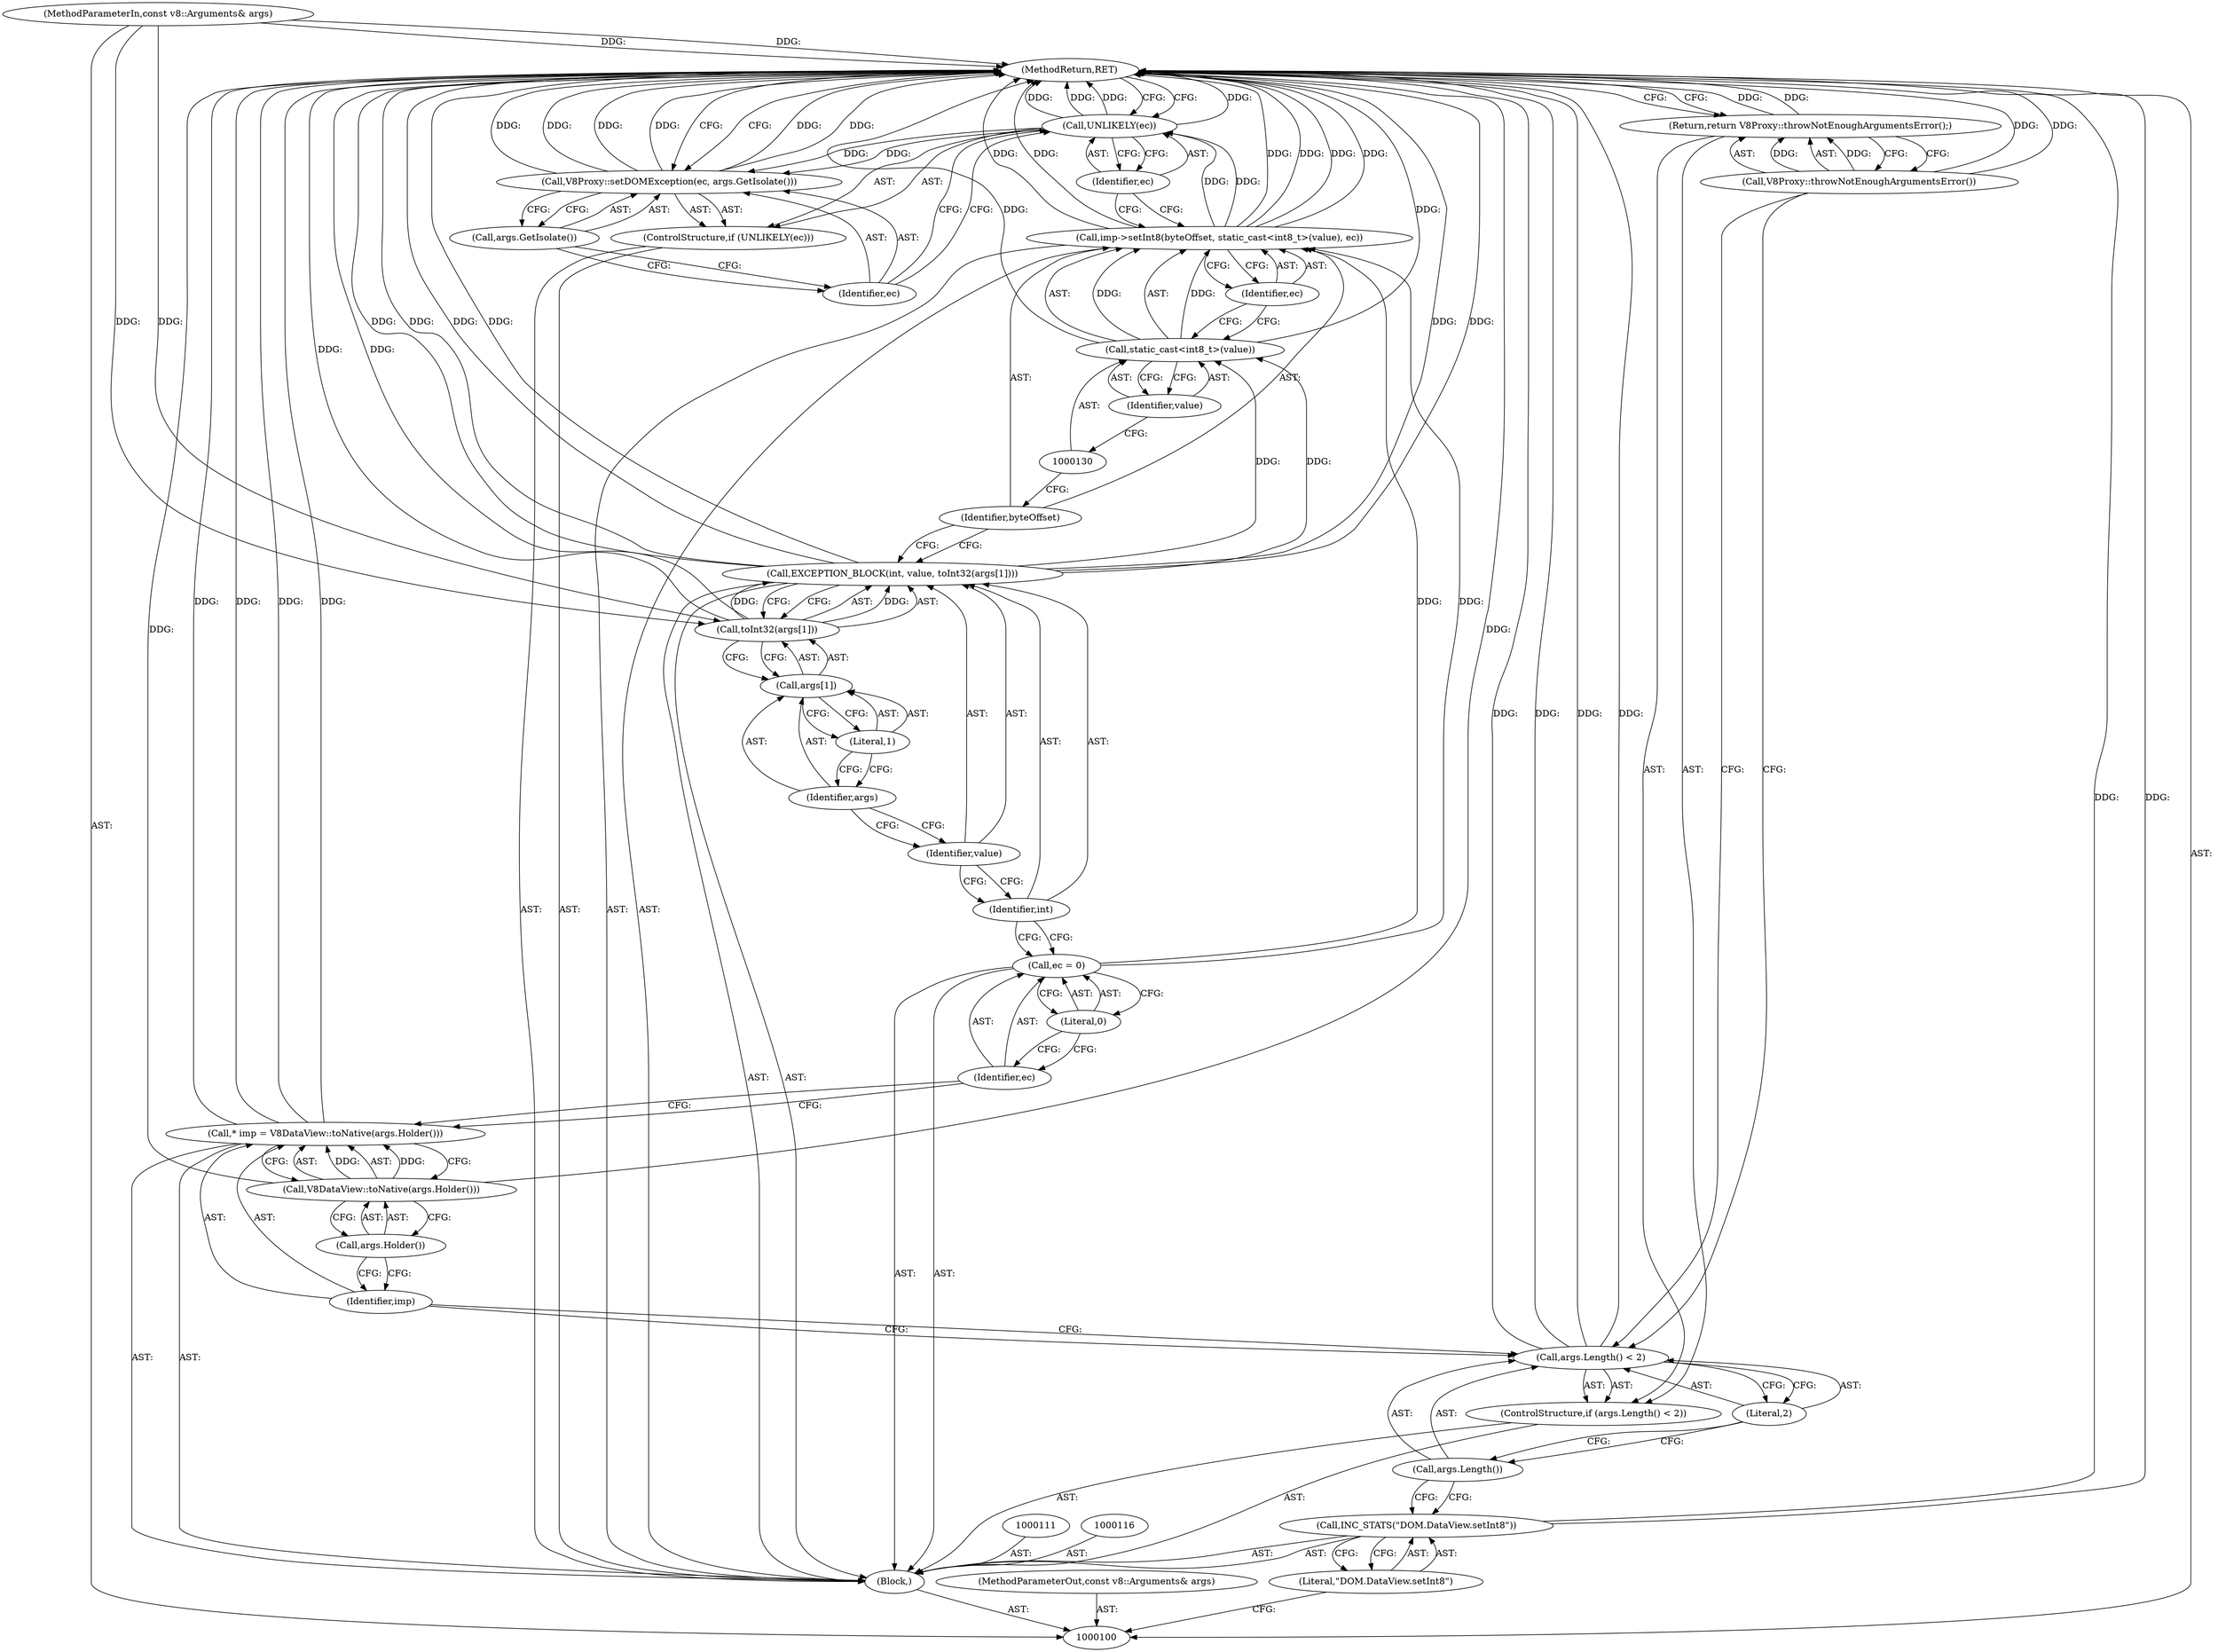 digraph "1_Chrome_e9372a1bfd3588a80fcf49aa07321f0971dd6091_48" {
"1000139" [label="(MethodReturn,RET)"];
"1000101" [label="(MethodParameterIn,const v8::Arguments& args)"];
"1000213" [label="(MethodParameterOut,const v8::Arguments& args)"];
"1000121" [label="(Identifier,int)"];
"1000122" [label="(Identifier,value)"];
"1000123" [label="(Call,toInt32(args[1]))"];
"1000120" [label="(Call,EXCEPTION_BLOCK(int, value, toInt32(args[1])))"];
"1000124" [label="(Call,args[1])"];
"1000125" [label="(Identifier,args)"];
"1000126" [label="(Literal,1)"];
"1000128" [label="(Identifier,byteOffset)"];
"1000129" [label="(Call,static_cast<int8_t>(value))"];
"1000127" [label="(Call,imp->setInt8(byteOffset, static_cast<int8_t>(value), ec))"];
"1000131" [label="(Identifier,value)"];
"1000132" [label="(Identifier,ec)"];
"1000135" [label="(Identifier,ec)"];
"1000133" [label="(ControlStructure,if (UNLIKELY(ec)))"];
"1000134" [label="(Call,UNLIKELY(ec))"];
"1000137" [label="(Identifier,ec)"];
"1000138" [label="(Call,args.GetIsolate())"];
"1000136" [label="(Call,V8Proxy::setDOMException(ec, args.GetIsolate()))"];
"1000102" [label="(Block,)"];
"1000104" [label="(Literal,\"DOM.DataView.setInt8\")"];
"1000103" [label="(Call,INC_STATS(\"DOM.DataView.setInt8\"))"];
"1000108" [label="(Literal,2)"];
"1000105" [label="(ControlStructure,if (args.Length() < 2))"];
"1000106" [label="(Call,args.Length() < 2)"];
"1000107" [label="(Call,args.Length())"];
"1000110" [label="(Call,V8Proxy::throwNotEnoughArgumentsError())"];
"1000109" [label="(Return,return V8Proxy::throwNotEnoughArgumentsError();)"];
"1000112" [label="(Call,* imp = V8DataView::toNative(args.Holder()))"];
"1000113" [label="(Identifier,imp)"];
"1000114" [label="(Call,V8DataView::toNative(args.Holder()))"];
"1000115" [label="(Call,args.Holder())"];
"1000117" [label="(Call,ec = 0)"];
"1000118" [label="(Identifier,ec)"];
"1000119" [label="(Literal,0)"];
"1000139" -> "1000100"  [label="AST: "];
"1000139" -> "1000109"  [label="CFG: "];
"1000139" -> "1000136"  [label="CFG: "];
"1000139" -> "1000134"  [label="CFG: "];
"1000106" -> "1000139"  [label="DDG: "];
"1000106" -> "1000139"  [label="DDG: "];
"1000112" -> "1000139"  [label="DDG: "];
"1000112" -> "1000139"  [label="DDG: "];
"1000120" -> "1000139"  [label="DDG: "];
"1000120" -> "1000139"  [label="DDG: "];
"1000120" -> "1000139"  [label="DDG: "];
"1000127" -> "1000139"  [label="DDG: "];
"1000127" -> "1000139"  [label="DDG: "];
"1000127" -> "1000139"  [label="DDG: "];
"1000136" -> "1000139"  [label="DDG: "];
"1000136" -> "1000139"  [label="DDG: "];
"1000136" -> "1000139"  [label="DDG: "];
"1000103" -> "1000139"  [label="DDG: "];
"1000134" -> "1000139"  [label="DDG: "];
"1000134" -> "1000139"  [label="DDG: "];
"1000114" -> "1000139"  [label="DDG: "];
"1000101" -> "1000139"  [label="DDG: "];
"1000110" -> "1000139"  [label="DDG: "];
"1000129" -> "1000139"  [label="DDG: "];
"1000123" -> "1000139"  [label="DDG: "];
"1000109" -> "1000139"  [label="DDG: "];
"1000101" -> "1000100"  [label="AST: "];
"1000101" -> "1000139"  [label="DDG: "];
"1000101" -> "1000123"  [label="DDG: "];
"1000213" -> "1000100"  [label="AST: "];
"1000121" -> "1000120"  [label="AST: "];
"1000121" -> "1000117"  [label="CFG: "];
"1000122" -> "1000121"  [label="CFG: "];
"1000122" -> "1000120"  [label="AST: "];
"1000122" -> "1000121"  [label="CFG: "];
"1000125" -> "1000122"  [label="CFG: "];
"1000123" -> "1000120"  [label="AST: "];
"1000123" -> "1000124"  [label="CFG: "];
"1000124" -> "1000123"  [label="AST: "];
"1000120" -> "1000123"  [label="CFG: "];
"1000123" -> "1000139"  [label="DDG: "];
"1000123" -> "1000120"  [label="DDG: "];
"1000101" -> "1000123"  [label="DDG: "];
"1000120" -> "1000102"  [label="AST: "];
"1000120" -> "1000123"  [label="CFG: "];
"1000121" -> "1000120"  [label="AST: "];
"1000122" -> "1000120"  [label="AST: "];
"1000123" -> "1000120"  [label="AST: "];
"1000128" -> "1000120"  [label="CFG: "];
"1000120" -> "1000139"  [label="DDG: "];
"1000120" -> "1000139"  [label="DDG: "];
"1000120" -> "1000139"  [label="DDG: "];
"1000123" -> "1000120"  [label="DDG: "];
"1000120" -> "1000129"  [label="DDG: "];
"1000124" -> "1000123"  [label="AST: "];
"1000124" -> "1000126"  [label="CFG: "];
"1000125" -> "1000124"  [label="AST: "];
"1000126" -> "1000124"  [label="AST: "];
"1000123" -> "1000124"  [label="CFG: "];
"1000125" -> "1000124"  [label="AST: "];
"1000125" -> "1000122"  [label="CFG: "];
"1000126" -> "1000125"  [label="CFG: "];
"1000126" -> "1000124"  [label="AST: "];
"1000126" -> "1000125"  [label="CFG: "];
"1000124" -> "1000126"  [label="CFG: "];
"1000128" -> "1000127"  [label="AST: "];
"1000128" -> "1000120"  [label="CFG: "];
"1000130" -> "1000128"  [label="CFG: "];
"1000129" -> "1000127"  [label="AST: "];
"1000129" -> "1000131"  [label="CFG: "];
"1000130" -> "1000129"  [label="AST: "];
"1000131" -> "1000129"  [label="AST: "];
"1000132" -> "1000129"  [label="CFG: "];
"1000129" -> "1000139"  [label="DDG: "];
"1000129" -> "1000127"  [label="DDG: "];
"1000120" -> "1000129"  [label="DDG: "];
"1000127" -> "1000102"  [label="AST: "];
"1000127" -> "1000132"  [label="CFG: "];
"1000128" -> "1000127"  [label="AST: "];
"1000129" -> "1000127"  [label="AST: "];
"1000132" -> "1000127"  [label="AST: "];
"1000135" -> "1000127"  [label="CFG: "];
"1000127" -> "1000139"  [label="DDG: "];
"1000127" -> "1000139"  [label="DDG: "];
"1000127" -> "1000139"  [label="DDG: "];
"1000129" -> "1000127"  [label="DDG: "];
"1000117" -> "1000127"  [label="DDG: "];
"1000127" -> "1000134"  [label="DDG: "];
"1000131" -> "1000129"  [label="AST: "];
"1000131" -> "1000130"  [label="CFG: "];
"1000129" -> "1000131"  [label="CFG: "];
"1000132" -> "1000127"  [label="AST: "];
"1000132" -> "1000129"  [label="CFG: "];
"1000127" -> "1000132"  [label="CFG: "];
"1000135" -> "1000134"  [label="AST: "];
"1000135" -> "1000127"  [label="CFG: "];
"1000134" -> "1000135"  [label="CFG: "];
"1000133" -> "1000102"  [label="AST: "];
"1000134" -> "1000133"  [label="AST: "];
"1000136" -> "1000133"  [label="AST: "];
"1000134" -> "1000133"  [label="AST: "];
"1000134" -> "1000135"  [label="CFG: "];
"1000135" -> "1000134"  [label="AST: "];
"1000137" -> "1000134"  [label="CFG: "];
"1000139" -> "1000134"  [label="CFG: "];
"1000134" -> "1000139"  [label="DDG: "];
"1000134" -> "1000139"  [label="DDG: "];
"1000127" -> "1000134"  [label="DDG: "];
"1000134" -> "1000136"  [label="DDG: "];
"1000137" -> "1000136"  [label="AST: "];
"1000137" -> "1000134"  [label="CFG: "];
"1000138" -> "1000137"  [label="CFG: "];
"1000138" -> "1000136"  [label="AST: "];
"1000138" -> "1000137"  [label="CFG: "];
"1000136" -> "1000138"  [label="CFG: "];
"1000136" -> "1000133"  [label="AST: "];
"1000136" -> "1000138"  [label="CFG: "];
"1000137" -> "1000136"  [label="AST: "];
"1000138" -> "1000136"  [label="AST: "];
"1000139" -> "1000136"  [label="CFG: "];
"1000136" -> "1000139"  [label="DDG: "];
"1000136" -> "1000139"  [label="DDG: "];
"1000136" -> "1000139"  [label="DDG: "];
"1000134" -> "1000136"  [label="DDG: "];
"1000102" -> "1000100"  [label="AST: "];
"1000103" -> "1000102"  [label="AST: "];
"1000105" -> "1000102"  [label="AST: "];
"1000111" -> "1000102"  [label="AST: "];
"1000112" -> "1000102"  [label="AST: "];
"1000116" -> "1000102"  [label="AST: "];
"1000117" -> "1000102"  [label="AST: "];
"1000120" -> "1000102"  [label="AST: "];
"1000127" -> "1000102"  [label="AST: "];
"1000133" -> "1000102"  [label="AST: "];
"1000104" -> "1000103"  [label="AST: "];
"1000104" -> "1000100"  [label="CFG: "];
"1000103" -> "1000104"  [label="CFG: "];
"1000103" -> "1000102"  [label="AST: "];
"1000103" -> "1000104"  [label="CFG: "];
"1000104" -> "1000103"  [label="AST: "];
"1000107" -> "1000103"  [label="CFG: "];
"1000103" -> "1000139"  [label="DDG: "];
"1000108" -> "1000106"  [label="AST: "];
"1000108" -> "1000107"  [label="CFG: "];
"1000106" -> "1000108"  [label="CFG: "];
"1000105" -> "1000102"  [label="AST: "];
"1000106" -> "1000105"  [label="AST: "];
"1000109" -> "1000105"  [label="AST: "];
"1000106" -> "1000105"  [label="AST: "];
"1000106" -> "1000108"  [label="CFG: "];
"1000107" -> "1000106"  [label="AST: "];
"1000108" -> "1000106"  [label="AST: "];
"1000110" -> "1000106"  [label="CFG: "];
"1000113" -> "1000106"  [label="CFG: "];
"1000106" -> "1000139"  [label="DDG: "];
"1000106" -> "1000139"  [label="DDG: "];
"1000107" -> "1000106"  [label="AST: "];
"1000107" -> "1000103"  [label="CFG: "];
"1000108" -> "1000107"  [label="CFG: "];
"1000110" -> "1000109"  [label="AST: "];
"1000110" -> "1000106"  [label="CFG: "];
"1000109" -> "1000110"  [label="CFG: "];
"1000110" -> "1000139"  [label="DDG: "];
"1000110" -> "1000109"  [label="DDG: "];
"1000109" -> "1000105"  [label="AST: "];
"1000109" -> "1000110"  [label="CFG: "];
"1000110" -> "1000109"  [label="AST: "];
"1000139" -> "1000109"  [label="CFG: "];
"1000109" -> "1000139"  [label="DDG: "];
"1000110" -> "1000109"  [label="DDG: "];
"1000112" -> "1000102"  [label="AST: "];
"1000112" -> "1000114"  [label="CFG: "];
"1000113" -> "1000112"  [label="AST: "];
"1000114" -> "1000112"  [label="AST: "];
"1000118" -> "1000112"  [label="CFG: "];
"1000112" -> "1000139"  [label="DDG: "];
"1000112" -> "1000139"  [label="DDG: "];
"1000114" -> "1000112"  [label="DDG: "];
"1000113" -> "1000112"  [label="AST: "];
"1000113" -> "1000106"  [label="CFG: "];
"1000115" -> "1000113"  [label="CFG: "];
"1000114" -> "1000112"  [label="AST: "];
"1000114" -> "1000115"  [label="CFG: "];
"1000115" -> "1000114"  [label="AST: "];
"1000112" -> "1000114"  [label="CFG: "];
"1000114" -> "1000139"  [label="DDG: "];
"1000114" -> "1000112"  [label="DDG: "];
"1000115" -> "1000114"  [label="AST: "];
"1000115" -> "1000113"  [label="CFG: "];
"1000114" -> "1000115"  [label="CFG: "];
"1000117" -> "1000102"  [label="AST: "];
"1000117" -> "1000119"  [label="CFG: "];
"1000118" -> "1000117"  [label="AST: "];
"1000119" -> "1000117"  [label="AST: "];
"1000121" -> "1000117"  [label="CFG: "];
"1000117" -> "1000127"  [label="DDG: "];
"1000118" -> "1000117"  [label="AST: "];
"1000118" -> "1000112"  [label="CFG: "];
"1000119" -> "1000118"  [label="CFG: "];
"1000119" -> "1000117"  [label="AST: "];
"1000119" -> "1000118"  [label="CFG: "];
"1000117" -> "1000119"  [label="CFG: "];
}
